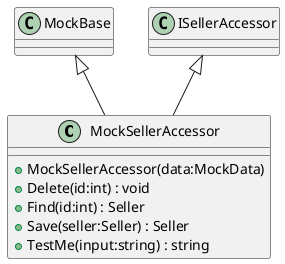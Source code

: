 @startuml
class MockSellerAccessor {
    + MockSellerAccessor(data:MockData)
    + Delete(id:int) : void
    + Find(id:int) : Seller
    + Save(seller:Seller) : Seller
    + TestMe(input:string) : string
}
MockBase <|-- MockSellerAccessor
ISellerAccessor <|-- MockSellerAccessor
@enduml
